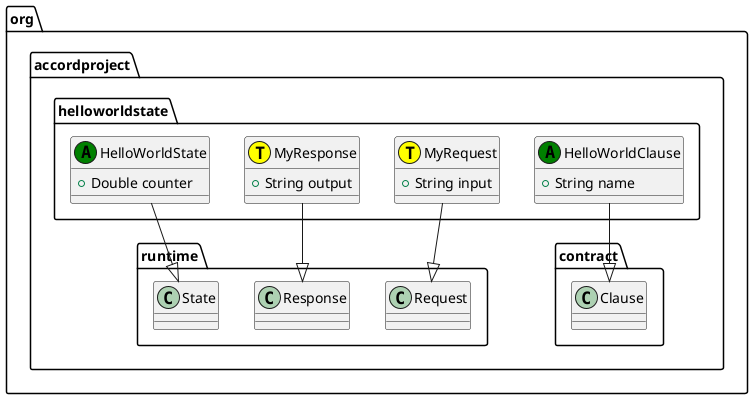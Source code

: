@startuml
class org.accordproject.helloworldstate.MyRequest << (T,yellow) >> {
   + String input
}
org.accordproject.helloworldstate.MyRequest --|> org.accordproject.runtime.Request
class org.accordproject.helloworldstate.MyResponse << (T,yellow) >> {
   + String output
}
org.accordproject.helloworldstate.MyResponse --|> org.accordproject.runtime.Response
class org.accordproject.helloworldstate.HelloWorldState << (A,green) >> {
   + Double counter
}
org.accordproject.helloworldstate.HelloWorldState --|> org.accordproject.runtime.State
class org.accordproject.helloworldstate.HelloWorldClause << (A,green) >> {
   + String name
}
org.accordproject.helloworldstate.HelloWorldClause --|> org.accordproject.contract.Clause
@enduml
